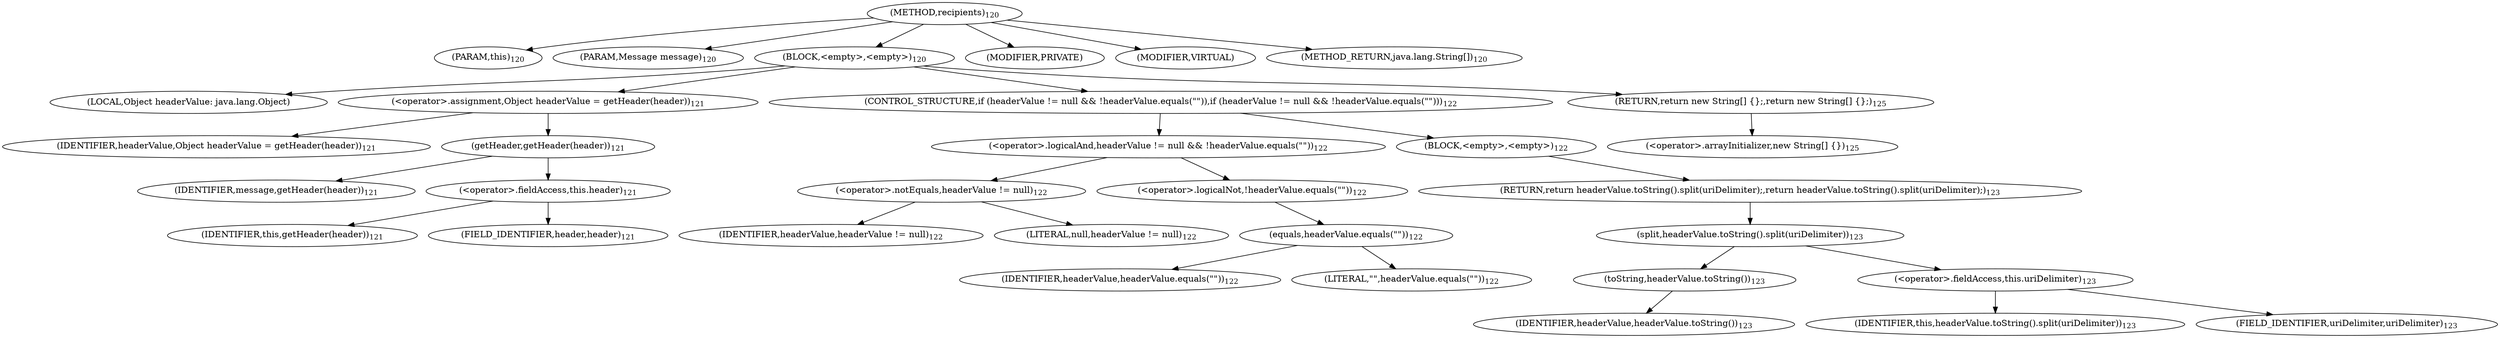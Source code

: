 digraph "recipients" {  
"254" [label = <(METHOD,recipients)<SUB>120</SUB>> ]
"255" [label = <(PARAM,this)<SUB>120</SUB>> ]
"256" [label = <(PARAM,Message message)<SUB>120</SUB>> ]
"257" [label = <(BLOCK,&lt;empty&gt;,&lt;empty&gt;)<SUB>120</SUB>> ]
"258" [label = <(LOCAL,Object headerValue: java.lang.Object)> ]
"259" [label = <(&lt;operator&gt;.assignment,Object headerValue = getHeader(header))<SUB>121</SUB>> ]
"260" [label = <(IDENTIFIER,headerValue,Object headerValue = getHeader(header))<SUB>121</SUB>> ]
"261" [label = <(getHeader,getHeader(header))<SUB>121</SUB>> ]
"262" [label = <(IDENTIFIER,message,getHeader(header))<SUB>121</SUB>> ]
"263" [label = <(&lt;operator&gt;.fieldAccess,this.header)<SUB>121</SUB>> ]
"264" [label = <(IDENTIFIER,this,getHeader(header))<SUB>121</SUB>> ]
"265" [label = <(FIELD_IDENTIFIER,header,header)<SUB>121</SUB>> ]
"266" [label = <(CONTROL_STRUCTURE,if (headerValue != null &amp;&amp; !headerValue.equals(&quot;&quot;)),if (headerValue != null &amp;&amp; !headerValue.equals(&quot;&quot;)))<SUB>122</SUB>> ]
"267" [label = <(&lt;operator&gt;.logicalAnd,headerValue != null &amp;&amp; !headerValue.equals(&quot;&quot;))<SUB>122</SUB>> ]
"268" [label = <(&lt;operator&gt;.notEquals,headerValue != null)<SUB>122</SUB>> ]
"269" [label = <(IDENTIFIER,headerValue,headerValue != null)<SUB>122</SUB>> ]
"270" [label = <(LITERAL,null,headerValue != null)<SUB>122</SUB>> ]
"271" [label = <(&lt;operator&gt;.logicalNot,!headerValue.equals(&quot;&quot;))<SUB>122</SUB>> ]
"272" [label = <(equals,headerValue.equals(&quot;&quot;))<SUB>122</SUB>> ]
"273" [label = <(IDENTIFIER,headerValue,headerValue.equals(&quot;&quot;))<SUB>122</SUB>> ]
"274" [label = <(LITERAL,&quot;&quot;,headerValue.equals(&quot;&quot;))<SUB>122</SUB>> ]
"275" [label = <(BLOCK,&lt;empty&gt;,&lt;empty&gt;)<SUB>122</SUB>> ]
"276" [label = <(RETURN,return headerValue.toString().split(uriDelimiter);,return headerValue.toString().split(uriDelimiter);)<SUB>123</SUB>> ]
"277" [label = <(split,headerValue.toString().split(uriDelimiter))<SUB>123</SUB>> ]
"278" [label = <(toString,headerValue.toString())<SUB>123</SUB>> ]
"279" [label = <(IDENTIFIER,headerValue,headerValue.toString())<SUB>123</SUB>> ]
"280" [label = <(&lt;operator&gt;.fieldAccess,this.uriDelimiter)<SUB>123</SUB>> ]
"281" [label = <(IDENTIFIER,this,headerValue.toString().split(uriDelimiter))<SUB>123</SUB>> ]
"282" [label = <(FIELD_IDENTIFIER,uriDelimiter,uriDelimiter)<SUB>123</SUB>> ]
"283" [label = <(RETURN,return new String[] {};,return new String[] {};)<SUB>125</SUB>> ]
"284" [label = <(&lt;operator&gt;.arrayInitializer,new String[] {})<SUB>125</SUB>> ]
"285" [label = <(MODIFIER,PRIVATE)> ]
"286" [label = <(MODIFIER,VIRTUAL)> ]
"287" [label = <(METHOD_RETURN,java.lang.String[])<SUB>120</SUB>> ]
  "254" -> "255" 
  "254" -> "256" 
  "254" -> "257" 
  "254" -> "285" 
  "254" -> "286" 
  "254" -> "287" 
  "257" -> "258" 
  "257" -> "259" 
  "257" -> "266" 
  "257" -> "283" 
  "259" -> "260" 
  "259" -> "261" 
  "261" -> "262" 
  "261" -> "263" 
  "263" -> "264" 
  "263" -> "265" 
  "266" -> "267" 
  "266" -> "275" 
  "267" -> "268" 
  "267" -> "271" 
  "268" -> "269" 
  "268" -> "270" 
  "271" -> "272" 
  "272" -> "273" 
  "272" -> "274" 
  "275" -> "276" 
  "276" -> "277" 
  "277" -> "278" 
  "277" -> "280" 
  "278" -> "279" 
  "280" -> "281" 
  "280" -> "282" 
  "283" -> "284" 
}
